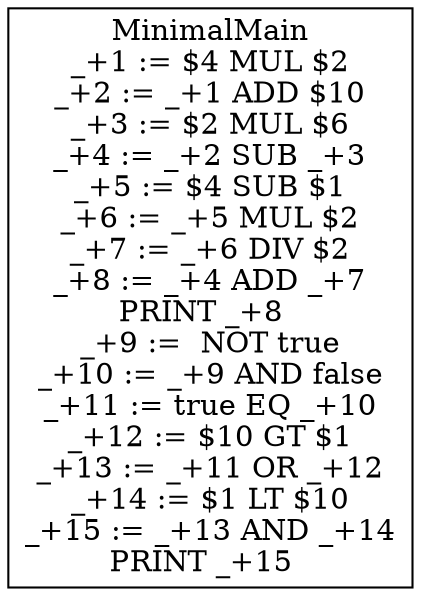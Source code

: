 digraph {
  graph [splines=ortho]
  node [shape=box]
  MinimalMain [label="MinimalMain\n_+1 := $4 MUL $2\n_+2 := _+1 ADD $10\n_+3 := $2 MUL $6\n_+4 := _+2 SUB _+3\n_+5 := $4 SUB $1\n_+6 := _+5 MUL $2\n_+7 := _+6 DIV $2\n_+8 := _+4 ADD _+7\nPRINT _+8  \n_+9 :=  NOT true\n_+10 := _+9 AND false\n_+11 := true EQ _+10\n_+12 := $10 GT $1\n_+13 := _+11 OR _+12\n_+14 := $1 LT $10\n_+15 := _+13 AND _+14\nPRINT _+15  \n"];
}